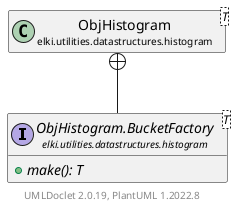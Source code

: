 @startuml
    remove .*\.(Instance|Par|Parameterizer|Factory)$
    set namespaceSeparator none
    hide empty fields
    hide empty methods

    interface "<size:14>ObjHistogram.BucketFactory\n<size:10>elki.utilities.datastructures.histogram" as elki.utilities.datastructures.histogram.ObjHistogram.BucketFactory<T> [[ObjHistogram.BucketFactory.html]] {
        {abstract} +make(): T
    }

    class "<size:14>ObjHistogram\n<size:10>elki.utilities.datastructures.histogram" as elki.utilities.datastructures.histogram.ObjHistogram<T> [[ObjHistogram.html]]

    elki.utilities.datastructures.histogram.ObjHistogram +-- elki.utilities.datastructures.histogram.ObjHistogram.BucketFactory

    center footer UMLDoclet 2.0.19, PlantUML 1.2022.8
@enduml
